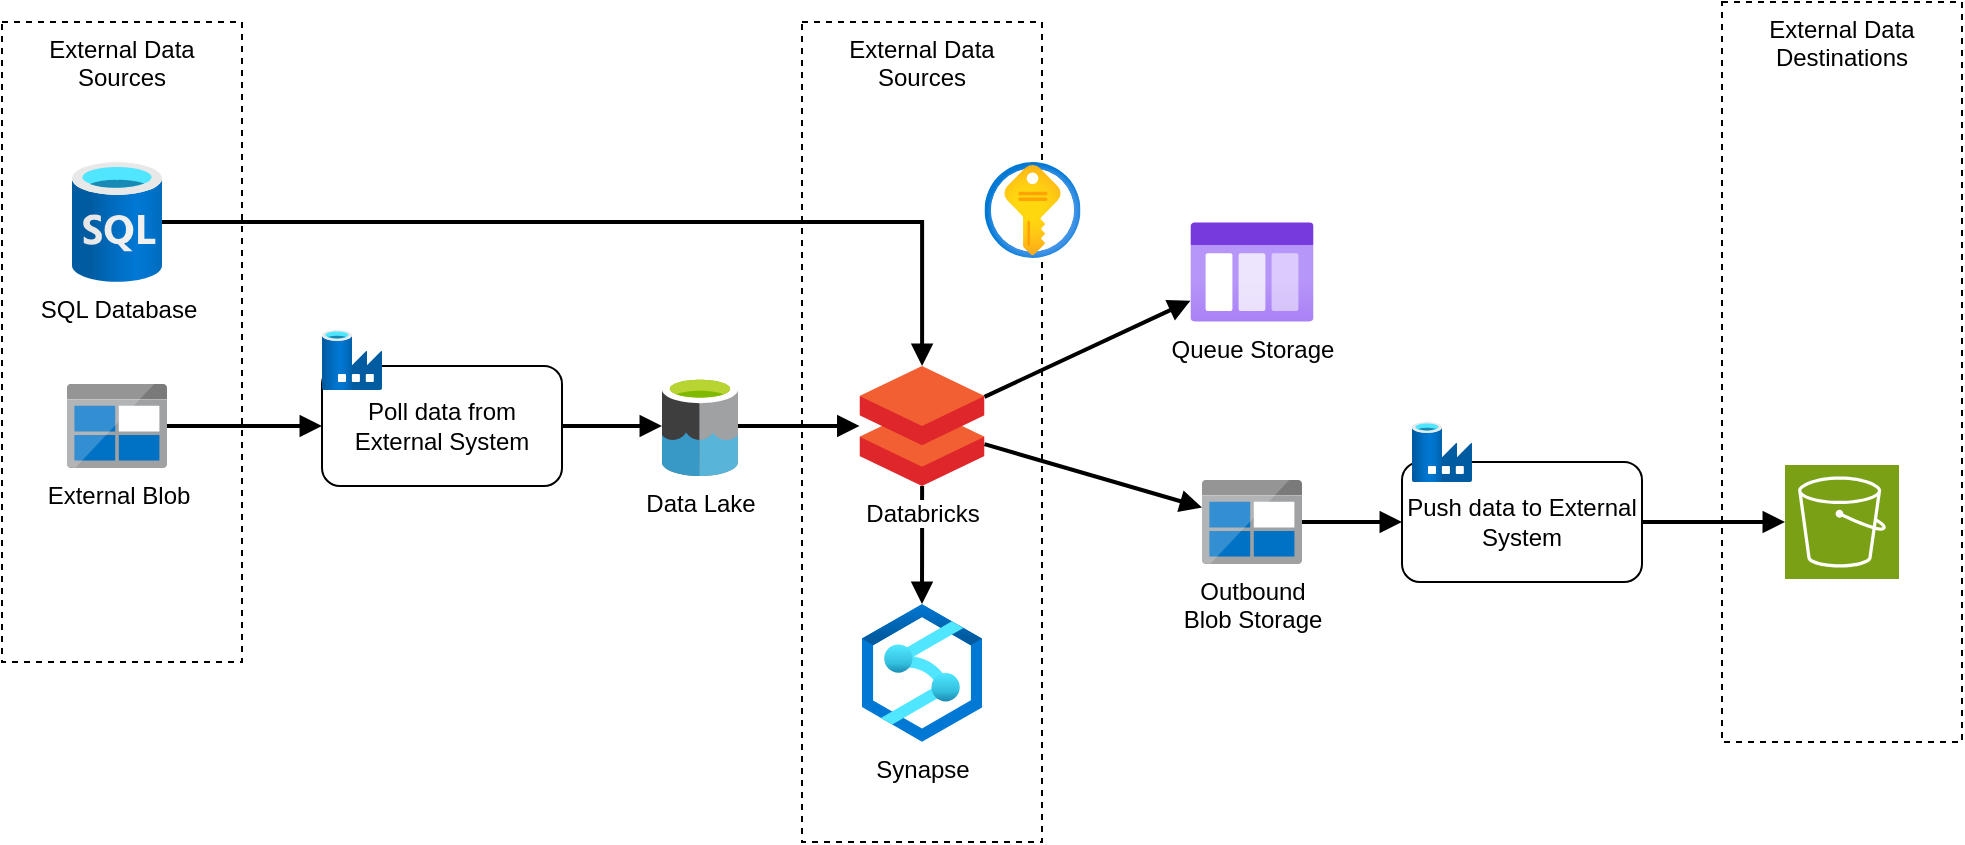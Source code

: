 <mxfile version="22.0.0" type="device" pages="2">
  <diagram name="dataflow" id="PVb0PvvFzybzf4PNu3Vb">
    <mxGraphModel dx="2234" dy="836" grid="1" gridSize="10" guides="1" tooltips="1" connect="1" arrows="1" fold="1" page="0" pageScale="1" pageWidth="850" pageHeight="1100" math="0" shadow="0">
      <root>
        <mxCell id="0" />
        <mxCell id="1" parent="0" />
        <mxCell id="6TxwIbr-Y8orqx5sB6dW-1" value="External Data Sources" style="rounded=0;whiteSpace=wrap;html=1;dashed=1;verticalAlign=top;" parent="1" vertex="1">
          <mxGeometry x="-240" y="200" width="120" height="410" as="geometry" />
        </mxCell>
        <mxCell id="9MkVLJdCgZjuDZiAUaJw-12" value="External Data Destinations" style="rounded=0;whiteSpace=wrap;html=1;dashed=1;verticalAlign=top;" parent="1" vertex="1">
          <mxGeometry x="220" y="190" width="120" height="370" as="geometry" />
        </mxCell>
        <mxCell id="9MkVLJdCgZjuDZiAUaJw-4" value="External Data Sources" style="rounded=0;whiteSpace=wrap;html=1;dashed=1;verticalAlign=top;" parent="1" vertex="1">
          <mxGeometry x="-640" y="200" width="120" height="320" as="geometry" />
        </mxCell>
        <mxCell id="s7gHQd2DAX9O-iSUI2Zc-2" value="Synapse" style="image;aspect=fixed;html=1;points=[];align=center;fontSize=12;image=img/lib/azure2/analytics/Azure_Synapse_Analytics.svg;fontStyle=0" parent="1" vertex="1">
          <mxGeometry x="-210" y="491" width="60" height="69" as="geometry" />
        </mxCell>
        <mxCell id="s7gHQd2DAX9O-iSUI2Zc-3" value="Data Lake" style="image;sketch=0;aspect=fixed;html=1;points=[];align=center;fontSize=12;image=img/lib/mscae/Data_Lake.svg;fontStyle=0" parent="1" vertex="1">
          <mxGeometry x="-310" y="377" width="38" height="50" as="geometry" />
        </mxCell>
        <mxCell id="s7gHQd2DAX9O-iSUI2Zc-10" value="S3 Bucket" style="sketch=0;points=[[0,0,0],[0.25,0,0],[0.5,0,0],[0.75,0,0],[1,0,0],[0,1,0],[0.25,1,0],[0.5,1,0],[0.75,1,0],[1,1,0],[0,0.25,0],[0,0.5,0],[0,0.75,0],[1,0.25,0],[1,0.5,0],[1,0.75,0]];outlineConnect=0;fontColor=#FFFFFF;fillColor=#7AA116;strokeColor=#ffffff;dashed=0;verticalLabelPosition=bottom;verticalAlign=top;align=center;html=1;fontSize=12;fontStyle=0;aspect=fixed;shape=mxgraph.aws4.resourceIcon;resIcon=mxgraph.aws4.s3;" parent="1" vertex="1">
          <mxGeometry x="251.5" y="421.5" width="57" height="57" as="geometry" />
        </mxCell>
        <mxCell id="s7gHQd2DAX9O-iSUI2Zc-20" value="Outbound&lt;br&gt;Blob Storage" style="image;sketch=0;aspect=fixed;html=1;points=[];align=center;fontSize=12;image=img/lib/mscae/BlobBlock.svg;" parent="1" vertex="1">
          <mxGeometry x="-40" y="429" width="50" height="42" as="geometry" />
        </mxCell>
        <mxCell id="s7gHQd2DAX9O-iSUI2Zc-21" value="Queue Storage" style="image;aspect=fixed;html=1;points=[];align=center;fontSize=12;image=img/lib/azure2/general/Storage_Queue.svg;" parent="1" vertex="1">
          <mxGeometry x="-45.77" y="300" width="61.54" height="50" as="geometry" />
        </mxCell>
        <mxCell id="s7gHQd2DAX9O-iSUI2Zc-23" value="SQL Database" style="image;aspect=fixed;html=1;points=[];align=center;fontSize=12;image=img/lib/azure2/databases/SQL_Database.svg;" parent="1" vertex="1">
          <mxGeometry x="-605" y="270" width="45" height="60" as="geometry" />
        </mxCell>
        <mxCell id="utsrNoRMrx8_oV4r-W6h-5" style="edgeStyle=orthogonalEdgeStyle;rounded=0;orthogonalLoop=1;jettySize=auto;html=1;strokeWidth=2;endArrow=block;endFill=1;" parent="1" source="utsrNoRMrx8_oV4r-W6h-1" target="utsrNoRMrx8_oV4r-W6h-3" edge="1">
          <mxGeometry relative="1" as="geometry" />
        </mxCell>
        <mxCell id="utsrNoRMrx8_oV4r-W6h-1" value="External Blob" style="image;sketch=0;aspect=fixed;html=1;points=[];align=center;fontSize=12;image=img/lib/mscae/BlobBlock.svg;fontStyle=0" parent="1" vertex="1">
          <mxGeometry x="-607.5" y="381" width="50" height="42" as="geometry" />
        </mxCell>
        <mxCell id="utsrNoRMrx8_oV4r-W6h-3" value="Poll data from External System" style="rounded=1;whiteSpace=wrap;html=1;" parent="1" vertex="1">
          <mxGeometry x="-480" y="372" width="120" height="60" as="geometry" />
        </mxCell>
        <mxCell id="utsrNoRMrx8_oV4r-W6h-4" value="" style="image;aspect=fixed;html=1;points=[];align=center;fontSize=12;image=img/lib/azure2/databases/Data_Factory.svg;fontStyle=0" parent="1" vertex="1">
          <mxGeometry x="-480" y="354" width="30" height="30" as="geometry" />
        </mxCell>
        <mxCell id="9MkVLJdCgZjuDZiAUaJw-1" style="edgeStyle=orthogonalEdgeStyle;rounded=0;orthogonalLoop=1;jettySize=auto;html=1;strokeWidth=2;endArrow=block;endFill=1;" parent="1" source="utsrNoRMrx8_oV4r-W6h-3" target="s7gHQd2DAX9O-iSUI2Zc-3" edge="1">
          <mxGeometry relative="1" as="geometry">
            <mxPoint x="-500" y="412" as="sourcePoint" />
            <mxPoint x="-430" y="412" as="targetPoint" />
          </mxGeometry>
        </mxCell>
        <mxCell id="9MkVLJdCgZjuDZiAUaJw-2" style="edgeStyle=orthogonalEdgeStyle;rounded=0;orthogonalLoop=1;jettySize=auto;html=1;strokeWidth=2;endArrow=block;endFill=1;" parent="1" source="s7gHQd2DAX9O-iSUI2Zc-3" target="s7gHQd2DAX9O-iSUI2Zc-7" edge="1">
          <mxGeometry relative="1" as="geometry">
            <mxPoint x="-310" y="412" as="sourcePoint" />
            <mxPoint x="-250" y="412" as="targetPoint" />
          </mxGeometry>
        </mxCell>
        <mxCell id="9MkVLJdCgZjuDZiAUaJw-3" style="edgeStyle=orthogonalEdgeStyle;rounded=0;orthogonalLoop=1;jettySize=auto;html=1;strokeWidth=2;endArrow=block;endFill=1;" parent="1" source="s7gHQd2DAX9O-iSUI2Zc-23" target="s7gHQd2DAX9O-iSUI2Zc-7" edge="1">
          <mxGeometry relative="1" as="geometry">
            <mxPoint x="-490" y="412" as="sourcePoint" />
            <mxPoint x="-430" y="412" as="targetPoint" />
          </mxGeometry>
        </mxCell>
        <mxCell id="9MkVLJdCgZjuDZiAUaJw-6" style="edgeStyle=orthogonalEdgeStyle;rounded=0;orthogonalLoop=1;jettySize=auto;html=1;strokeWidth=2;endArrow=block;endFill=1;" parent="1" source="s7gHQd2DAX9O-iSUI2Zc-7" target="s7gHQd2DAX9O-iSUI2Zc-2" edge="1">
          <mxGeometry relative="1" as="geometry">
            <mxPoint x="-181.25" y="390" as="sourcePoint" />
            <mxPoint x="-170.25" y="382" as="targetPoint" />
          </mxGeometry>
        </mxCell>
        <mxCell id="s7gHQd2DAX9O-iSUI2Zc-7" value="Databricks" style="image;sketch=0;aspect=fixed;html=1;points=[];align=center;fontSize=12;image=img/lib/mscae/Databricks.svg;" parent="1" vertex="1">
          <mxGeometry x="-211.25" y="372" width="62.5" height="60" as="geometry" />
        </mxCell>
        <mxCell id="9MkVLJdCgZjuDZiAUaJw-7" value="Push data to External System" style="rounded=1;whiteSpace=wrap;html=1;" parent="1" vertex="1">
          <mxGeometry x="60" y="420" width="120" height="60" as="geometry" />
        </mxCell>
        <mxCell id="9MkVLJdCgZjuDZiAUaJw-9" value="" style="image;aspect=fixed;html=1;points=[];align=center;fontSize=12;image=img/lib/azure2/databases/Data_Factory.svg;fontStyle=0" parent="1" vertex="1">
          <mxGeometry x="65" y="400" width="30" height="30" as="geometry" />
        </mxCell>
        <mxCell id="9MkVLJdCgZjuDZiAUaJw-10" style="rounded=0;orthogonalLoop=1;jettySize=auto;html=1;strokeWidth=2;endArrow=block;endFill=1;" parent="1" source="s7gHQd2DAX9O-iSUI2Zc-7" target="s7gHQd2DAX9O-iSUI2Zc-20" edge="1">
          <mxGeometry relative="1" as="geometry">
            <mxPoint x="-212" y="412" as="sourcePoint" />
            <mxPoint x="-150" y="412" as="targetPoint" />
          </mxGeometry>
        </mxCell>
        <mxCell id="9MkVLJdCgZjuDZiAUaJw-11" style="edgeStyle=orthogonalEdgeStyle;rounded=0;orthogonalLoop=1;jettySize=auto;html=1;strokeWidth=2;endArrow=block;endFill=1;" parent="1" source="s7gHQd2DAX9O-iSUI2Zc-20" target="9MkVLJdCgZjuDZiAUaJw-7" edge="1">
          <mxGeometry relative="1" as="geometry">
            <mxPoint x="-87" y="460" as="sourcePoint" />
            <mxPoint x="-10" y="460" as="targetPoint" />
          </mxGeometry>
        </mxCell>
        <mxCell id="9MkVLJdCgZjuDZiAUaJw-13" style="edgeStyle=orthogonalEdgeStyle;rounded=0;orthogonalLoop=1;jettySize=auto;html=1;strokeWidth=2;endArrow=block;endFill=1;" parent="1" source="9MkVLJdCgZjuDZiAUaJw-7" target="s7gHQd2DAX9O-iSUI2Zc-10" edge="1">
          <mxGeometry relative="1" as="geometry">
            <mxPoint y="460" as="sourcePoint" />
            <mxPoint x="70" y="460" as="targetPoint" />
          </mxGeometry>
        </mxCell>
        <mxCell id="sXbq4nFUl2SMefXmG_TW-1" value="" style="image;aspect=fixed;html=1;points=[];align=center;fontSize=12;image=img/lib/azure2/security/Key_Vaults.svg;" parent="1" vertex="1">
          <mxGeometry x="-148.75" y="270" width="48" height="48" as="geometry" />
        </mxCell>
        <mxCell id="eDVK0fBQsZwrNB0Jycr--1" style="rounded=0;orthogonalLoop=1;jettySize=auto;html=1;strokeWidth=2;endArrow=block;endFill=1;" parent="1" source="s7gHQd2DAX9O-iSUI2Zc-7" target="s7gHQd2DAX9O-iSUI2Zc-21" edge="1">
          <mxGeometry relative="1" as="geometry">
            <mxPoint x="-139" y="421" as="sourcePoint" />
            <mxPoint x="-30" y="453" as="targetPoint" />
          </mxGeometry>
        </mxCell>
      </root>
    </mxGraphModel>
  </diagram>
  <diagram id="o3tjpeULD7ghDnFrt6xm" name="networking">
    <mxGraphModel dx="2234" dy="836" grid="1" gridSize="10" guides="1" tooltips="1" connect="1" arrows="1" fold="1" page="0" pageScale="1" pageWidth="850" pageHeight="1100" math="0" shadow="0">
      <root>
        <mxCell id="0" />
        <mxCell id="1" parent="0" />
        <mxCell id="3s6-dS2cylntveFEljEM-1" value="" style="rounded=0;whiteSpace=wrap;html=1;" parent="1" vertex="1">
          <mxGeometry x="-470" y="160" width="412" height="210" as="geometry" />
        </mxCell>
        <mxCell id="3s6-dS2cylntveFEljEM-2" value="" style="rounded=0;whiteSpace=wrap;html=1;dashed=1;" parent="1" vertex="1">
          <mxGeometry x="-335" y="185" width="247" height="60" as="geometry" />
        </mxCell>
        <mxCell id="3s6-dS2cylntveFEljEM-3" value="Data Lake" style="image;sketch=0;aspect=fixed;html=1;points=[];align=center;fontSize=12;image=img/lib/mscae/Data_Lake.svg;fontStyle=0" parent="1" vertex="1">
          <mxGeometry x="32" y="187" width="38" height="50" as="geometry" />
        </mxCell>
        <mxCell id="3s6-dS2cylntveFEljEM-4" value="Data Factory" style="image;aspect=fixed;html=1;points=[];align=center;fontSize=12;image=img/lib/azure2/databases/Data_Factory.svg;fontStyle=0" parent="1" vertex="1">
          <mxGeometry x="-435" y="190" width="50" height="50" as="geometry" />
        </mxCell>
        <mxCell id="3s6-dS2cylntveFEljEM-5" value="Azure&lt;br&gt;Integration Runtime" style="image;sketch=0;aspect=fixed;html=1;points=[];align=left;fontSize=12;image=img/lib/mscae/Virtual_Machine.svg;labelPosition=right;verticalLabelPosition=middle;verticalAlign=middle;" parent="1" vertex="1">
          <mxGeometry x="-315" y="200" width="32.61" height="30" as="geometry" />
        </mxCell>
        <mxCell id="3s6-dS2cylntveFEljEM-6" value="" style="image;aspect=fixed;html=1;points=[];align=center;fontSize=12;image=img/lib/azure2/networking/Virtual_Networks.svg;" parent="1" vertex="1">
          <mxGeometry x="-355" y="192" width="33.5" height="20" as="geometry" />
        </mxCell>
        <mxCell id="3s6-dS2cylntveFEljEM-7" value="" style="rounded=0;whiteSpace=wrap;html=1;dashed=1;" parent="1" vertex="1">
          <mxGeometry x="-335" y="290" width="170" height="60" as="geometry" />
        </mxCell>
        <mxCell id="3s6-dS2cylntveFEljEM-8" value="Self-Hosted&lt;br&gt;Integration Runtime" style="image;sketch=0;aspect=fixed;html=1;points=[];align=left;fontSize=12;image=img/lib/mscae/Virtual_Machine.svg;labelPosition=right;verticalLabelPosition=middle;verticalAlign=middle;" parent="1" vertex="1">
          <mxGeometry x="-315" y="305" width="32.61" height="30" as="geometry" />
        </mxCell>
        <mxCell id="3s6-dS2cylntveFEljEM-9" value="" style="image;aspect=fixed;html=1;points=[];align=center;fontSize=12;image=img/lib/azure2/networking/Virtual_Networks.svg;" parent="1" vertex="1">
          <mxGeometry x="-355" y="295" width="33.5" height="20" as="geometry" />
        </mxCell>
        <mxCell id="V1O2j5w_mPUK4JtAV8ul-1" style="edgeStyle=orthogonalEdgeStyle;rounded=0;orthogonalLoop=1;jettySize=auto;html=1;" parent="1" source="15WsTE3bntNeyvlSXwSs-1" target="3s6-dS2cylntveFEljEM-3" edge="1">
          <mxGeometry relative="1" as="geometry" />
        </mxCell>
        <mxCell id="15WsTE3bntNeyvlSXwSs-1" value="" style="image;aspect=fixed;html=1;points=[];align=center;fontSize=12;image=img/lib/azure2/networking/Private_Endpoint.svg;" parent="1" vertex="1">
          <mxGeometry x="-148" y="192" width="43.64" height="40" as="geometry" />
        </mxCell>
        <mxCell id="xE8cYHvcmGniHVMfz-z4-1" value="" style="image;aspect=fixed;perimeter=ellipsePerimeter;html=1;align=center;shadow=0;dashed=0;spacingTop=3;image=img/lib/active_directory/internet_cloud.svg;" vertex="1" parent="1">
          <mxGeometry x="-620" y="237" width="50" height="31.5" as="geometry" />
        </mxCell>
      </root>
    </mxGraphModel>
  </diagram>
</mxfile>
